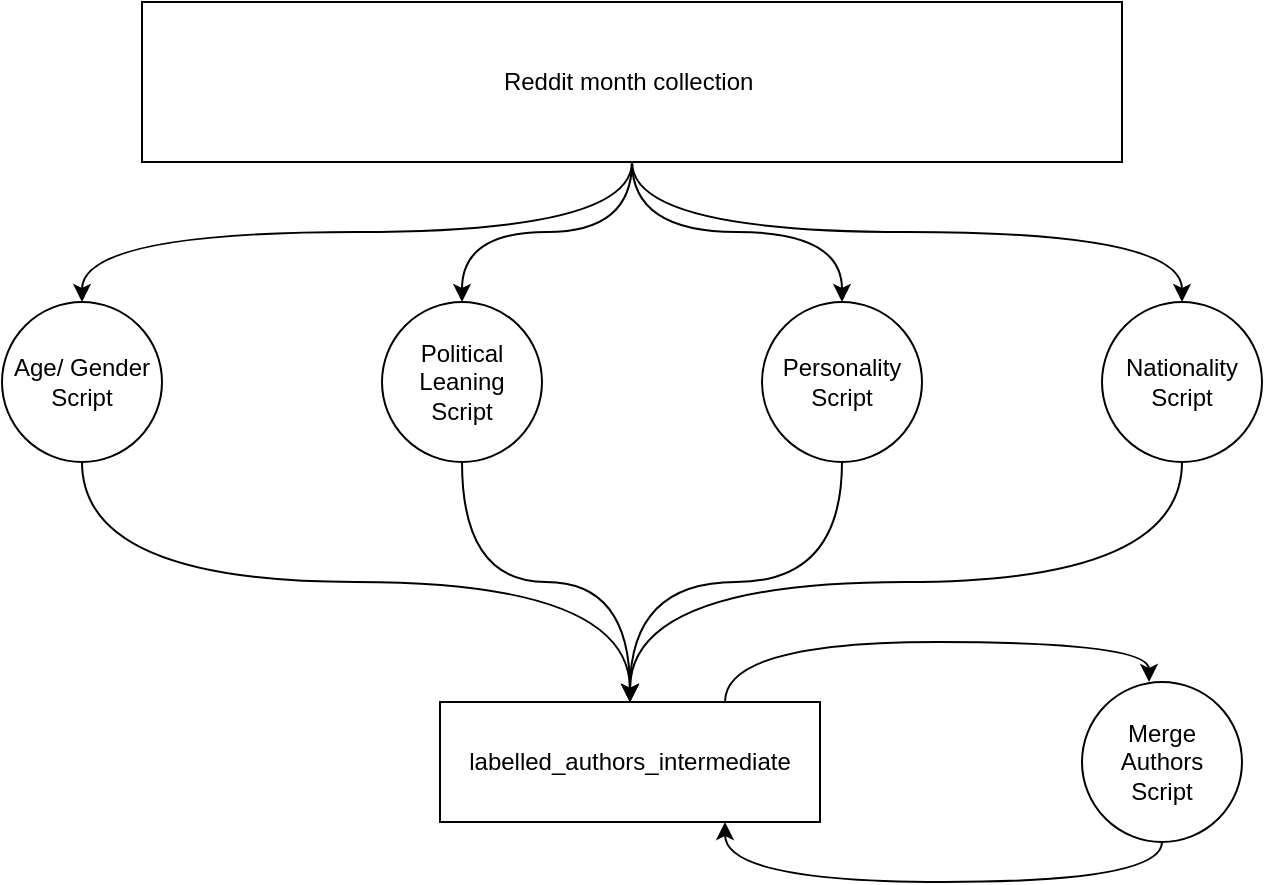 <mxfile version="20.5.1" type="github">
  <diagram id="Fwb5VQjIPEliirDGAg5w" name="Seite-1">
    <mxGraphModel dx="870" dy="586" grid="1" gridSize="10" guides="1" tooltips="1" connect="1" arrows="1" fold="1" page="1" pageScale="1" pageWidth="827" pageHeight="1169" math="0" shadow="0">
      <root>
        <mxCell id="0" />
        <mxCell id="1" parent="0" />
        <mxCell id="92QDZ49IJH0Nqy0yfbdb-6" style="edgeStyle=orthogonalEdgeStyle;orthogonalLoop=1;jettySize=auto;html=1;exitX=0.5;exitY=0;exitDx=0;exitDy=0;entryX=0.5;entryY=1;entryDx=0;entryDy=0;strokeColor=default;curved=1;endArrow=none;endFill=0;startArrow=classic;startFill=1;" edge="1" parent="1" source="92QDZ49IJH0Nqy0yfbdb-1" target="92QDZ49IJH0Nqy0yfbdb-5">
          <mxGeometry relative="1" as="geometry" />
        </mxCell>
        <mxCell id="92QDZ49IJH0Nqy0yfbdb-13" style="edgeStyle=orthogonalEdgeStyle;curved=1;orthogonalLoop=1;jettySize=auto;html=1;exitX=0.5;exitY=1;exitDx=0;exitDy=0;entryX=0.5;entryY=0;entryDx=0;entryDy=0;strokeColor=default;startArrow=none;startFill=0;endArrow=classic;endFill=1;" edge="1" parent="1" source="92QDZ49IJH0Nqy0yfbdb-1" target="92QDZ49IJH0Nqy0yfbdb-12">
          <mxGeometry relative="1" as="geometry" />
        </mxCell>
        <mxCell id="92QDZ49IJH0Nqy0yfbdb-1" value="Age/ Gender&lt;br&gt;Script" style="ellipse;whiteSpace=wrap;html=1;aspect=fixed;" vertex="1" parent="1">
          <mxGeometry x="100" y="180" width="80" height="80" as="geometry" />
        </mxCell>
        <mxCell id="92QDZ49IJH0Nqy0yfbdb-9" style="edgeStyle=orthogonalEdgeStyle;curved=1;orthogonalLoop=1;jettySize=auto;html=1;exitX=0.5;exitY=0;exitDx=0;exitDy=0;strokeColor=default;endArrow=none;endFill=0;entryX=0.5;entryY=1;entryDx=0;entryDy=0;startArrow=classic;startFill=1;" edge="1" parent="1" source="92QDZ49IJH0Nqy0yfbdb-2" target="92QDZ49IJH0Nqy0yfbdb-5">
          <mxGeometry relative="1" as="geometry">
            <mxPoint x="430" y="150" as="targetPoint" />
          </mxGeometry>
        </mxCell>
        <mxCell id="92QDZ49IJH0Nqy0yfbdb-16" style="edgeStyle=orthogonalEdgeStyle;curved=1;orthogonalLoop=1;jettySize=auto;html=1;exitX=0.5;exitY=1;exitDx=0;exitDy=0;strokeColor=default;startArrow=none;startFill=0;endArrow=classic;endFill=1;entryX=0.5;entryY=0;entryDx=0;entryDy=0;" edge="1" parent="1" source="92QDZ49IJH0Nqy0yfbdb-2" target="92QDZ49IJH0Nqy0yfbdb-12">
          <mxGeometry relative="1" as="geometry">
            <mxPoint x="420" y="320" as="targetPoint" />
          </mxGeometry>
        </mxCell>
        <mxCell id="92QDZ49IJH0Nqy0yfbdb-2" value="Personality&lt;br&gt;Script" style="ellipse;whiteSpace=wrap;html=1;aspect=fixed;" vertex="1" parent="1">
          <mxGeometry x="480" y="180" width="80" height="80" as="geometry" />
        </mxCell>
        <mxCell id="92QDZ49IJH0Nqy0yfbdb-7" style="edgeStyle=orthogonalEdgeStyle;curved=1;orthogonalLoop=1;jettySize=auto;html=1;exitX=0.5;exitY=0;exitDx=0;exitDy=0;entryX=0.5;entryY=1;entryDx=0;entryDy=0;strokeColor=default;endArrow=none;endFill=0;startArrow=classic;startFill=1;" edge="1" parent="1" source="92QDZ49IJH0Nqy0yfbdb-3" target="92QDZ49IJH0Nqy0yfbdb-5">
          <mxGeometry relative="1" as="geometry" />
        </mxCell>
        <mxCell id="92QDZ49IJH0Nqy0yfbdb-14" style="edgeStyle=orthogonalEdgeStyle;curved=1;orthogonalLoop=1;jettySize=auto;html=1;exitX=0.5;exitY=1;exitDx=0;exitDy=0;entryX=0.5;entryY=0;entryDx=0;entryDy=0;strokeColor=default;startArrow=none;startFill=0;endArrow=classic;endFill=1;" edge="1" parent="1" source="92QDZ49IJH0Nqy0yfbdb-3" target="92QDZ49IJH0Nqy0yfbdb-12">
          <mxGeometry relative="1" as="geometry" />
        </mxCell>
        <mxCell id="92QDZ49IJH0Nqy0yfbdb-3" value="Political Leaning&lt;br&gt;Script" style="ellipse;whiteSpace=wrap;html=1;aspect=fixed;" vertex="1" parent="1">
          <mxGeometry x="290" y="180" width="80" height="80" as="geometry" />
        </mxCell>
        <mxCell id="92QDZ49IJH0Nqy0yfbdb-10" style="edgeStyle=orthogonalEdgeStyle;curved=1;orthogonalLoop=1;jettySize=auto;html=1;exitX=0.5;exitY=0;exitDx=0;exitDy=0;entryX=0.5;entryY=1;entryDx=0;entryDy=0;strokeColor=default;endArrow=none;endFill=0;startArrow=classic;startFill=1;" edge="1" parent="1" source="92QDZ49IJH0Nqy0yfbdb-4" target="92QDZ49IJH0Nqy0yfbdb-5">
          <mxGeometry relative="1" as="geometry" />
        </mxCell>
        <mxCell id="92QDZ49IJH0Nqy0yfbdb-17" style="edgeStyle=orthogonalEdgeStyle;curved=1;orthogonalLoop=1;jettySize=auto;html=1;exitX=0.5;exitY=1;exitDx=0;exitDy=0;entryX=0.5;entryY=0;entryDx=0;entryDy=0;strokeColor=default;startArrow=none;startFill=0;endArrow=classic;endFill=1;" edge="1" parent="1" source="92QDZ49IJH0Nqy0yfbdb-4" target="92QDZ49IJH0Nqy0yfbdb-12">
          <mxGeometry relative="1" as="geometry" />
        </mxCell>
        <mxCell id="92QDZ49IJH0Nqy0yfbdb-4" value="Nationality&lt;br&gt;Script" style="ellipse;whiteSpace=wrap;html=1;aspect=fixed;" vertex="1" parent="1">
          <mxGeometry x="650" y="180" width="80" height="80" as="geometry" />
        </mxCell>
        <mxCell id="92QDZ49IJH0Nqy0yfbdb-5" value="Reddit month collection&amp;nbsp;" style="rounded=0;whiteSpace=wrap;html=1;" vertex="1" parent="1">
          <mxGeometry x="170" y="30" width="490" height="80" as="geometry" />
        </mxCell>
        <mxCell id="92QDZ49IJH0Nqy0yfbdb-19" style="edgeStyle=orthogonalEdgeStyle;curved=1;orthogonalLoop=1;jettySize=auto;html=1;exitX=0.75;exitY=0;exitDx=0;exitDy=0;entryX=0.419;entryY=0;entryDx=0;entryDy=0;entryPerimeter=0;strokeColor=default;startArrow=none;startFill=0;endArrow=classic;endFill=1;" edge="1" parent="1" source="92QDZ49IJH0Nqy0yfbdb-12" target="92QDZ49IJH0Nqy0yfbdb-18">
          <mxGeometry relative="1" as="geometry">
            <Array as="points">
              <mxPoint x="462" y="350" />
              <mxPoint x="674" y="350" />
            </Array>
          </mxGeometry>
        </mxCell>
        <mxCell id="92QDZ49IJH0Nqy0yfbdb-12" value="labelled_authors_intermediate" style="rounded=0;whiteSpace=wrap;html=1;" vertex="1" parent="1">
          <mxGeometry x="319" y="380" width="190" height="60" as="geometry" />
        </mxCell>
        <mxCell id="92QDZ49IJH0Nqy0yfbdb-20" style="edgeStyle=orthogonalEdgeStyle;curved=1;orthogonalLoop=1;jettySize=auto;html=1;exitX=0.5;exitY=1;exitDx=0;exitDy=0;entryX=0.75;entryY=1;entryDx=0;entryDy=0;strokeColor=default;startArrow=none;startFill=0;endArrow=classic;endFill=1;" edge="1" parent="1" source="92QDZ49IJH0Nqy0yfbdb-18" target="92QDZ49IJH0Nqy0yfbdb-12">
          <mxGeometry relative="1" as="geometry">
            <Array as="points">
              <mxPoint x="680" y="470" />
              <mxPoint x="462" y="470" />
            </Array>
          </mxGeometry>
        </mxCell>
        <mxCell id="92QDZ49IJH0Nqy0yfbdb-18" value="Merge Authors&lt;br&gt;Script" style="ellipse;whiteSpace=wrap;html=1;aspect=fixed;" vertex="1" parent="1">
          <mxGeometry x="640" y="370" width="80" height="80" as="geometry" />
        </mxCell>
      </root>
    </mxGraphModel>
  </diagram>
</mxfile>
